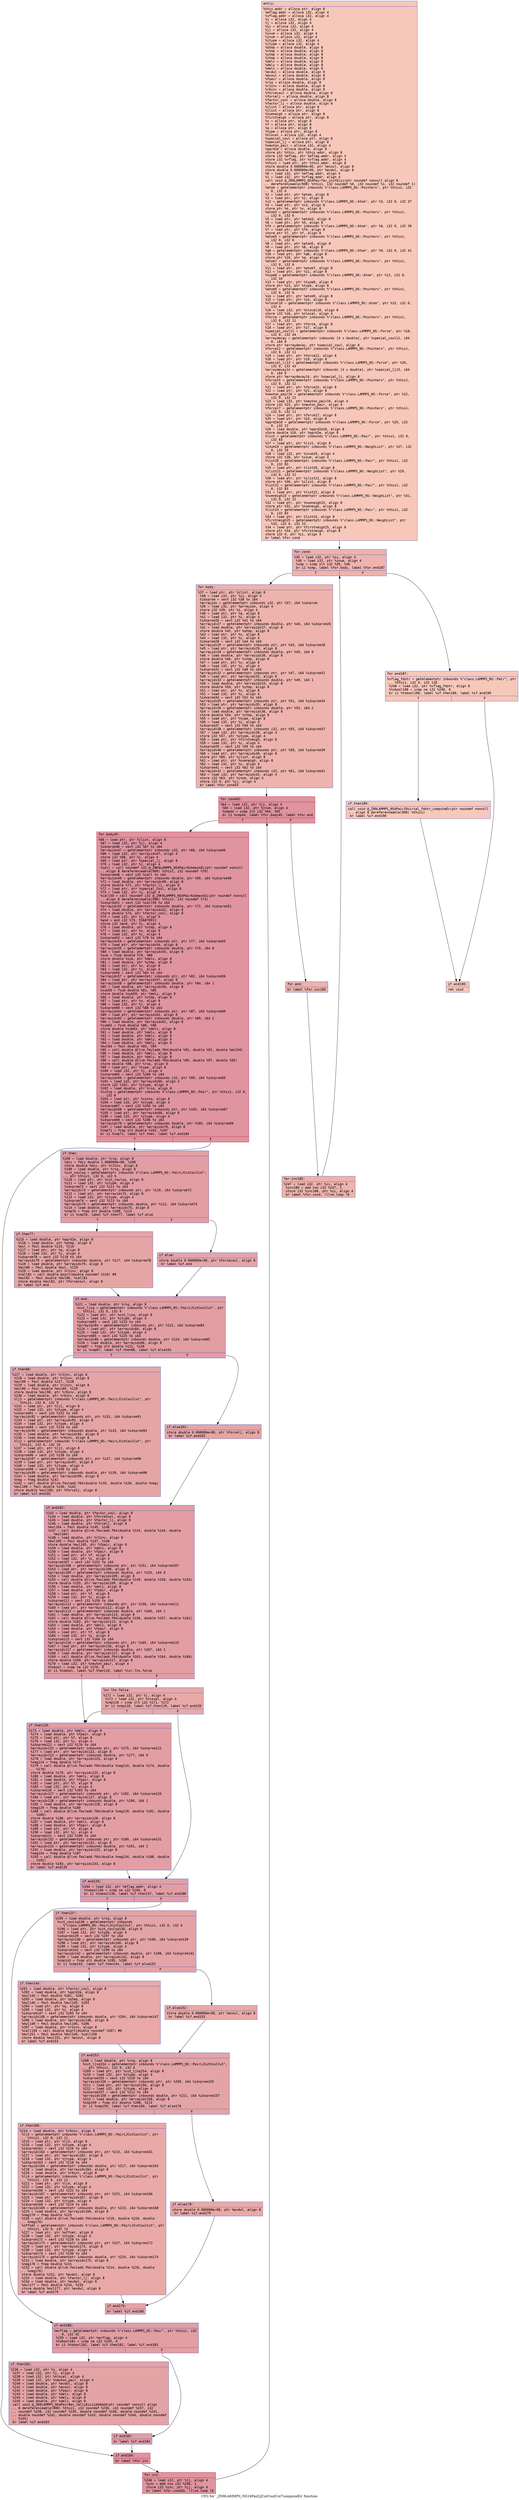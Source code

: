 digraph "CFG for '_ZN9LAMMPS_NS16PairLJCutCoulCut7computeEii' function" {
	label="CFG for '_ZN9LAMMPS_NS16PairLJCutCoulCut7computeEii' function";

	Node0x55c2a7590390 [shape=record,color="#3d50c3ff", style=filled, fillcolor="#ec7f6370" fontname="Courier",label="{entry:\l|  %this.addr = alloca ptr, align 8\l  %eflag.addr = alloca i32, align 4\l  %vflag.addr = alloca i32, align 4\l  %i = alloca i32, align 4\l  %j = alloca i32, align 4\l  %ii = alloca i32, align 4\l  %jj = alloca i32, align 4\l  %inum = alloca i32, align 4\l  %jnum = alloca i32, align 4\l  %itype = alloca i32, align 4\l  %jtype = alloca i32, align 4\l  %qtmp = alloca double, align 8\l  %xtmp = alloca double, align 8\l  %ytmp = alloca double, align 8\l  %ztmp = alloca double, align 8\l  %delx = alloca double, align 8\l  %dely = alloca double, align 8\l  %delz = alloca double, align 8\l  %evdwl = alloca double, align 8\l  %ecoul = alloca double, align 8\l  %fpair = alloca double, align 8\l  %rsq = alloca double, align 8\l  %r2inv = alloca double, align 8\l  %r6inv = alloca double, align 8\l  %forcecoul = alloca double, align 8\l  %forcelj = alloca double, align 8\l  %factor_coul = alloca double, align 8\l  %factor_lj = alloca double, align 8\l  %ilist = alloca ptr, align 8\l  %jlist = alloca ptr, align 8\l  %numneigh = alloca ptr, align 8\l  %firstneigh = alloca ptr, align 8\l  %x = alloca ptr, align 8\l  %f = alloca ptr, align 8\l  %q = alloca ptr, align 8\l  %type = alloca ptr, align 8\l  %nlocal = alloca i32, align 4\l  %special_coul = alloca ptr, align 8\l  %special_lj = alloca ptr, align 8\l  %newton_pair = alloca i32, align 4\l  %qqrd2e = alloca double, align 8\l  store ptr %this, ptr %this.addr, align 8\l  store i32 %eflag, ptr %eflag.addr, align 4\l  store i32 %vflag, ptr %vflag.addr, align 4\l  %this1 = load ptr, ptr %this.addr, align 8\l  store double 0.000000e+00, ptr %ecoul, align 8\l  store double 0.000000e+00, ptr %evdwl, align 8\l  %0 = load i32, ptr %eflag.addr, align 4\l  %1 = load i32, ptr %vflag.addr, align 4\l  call void @_ZN9LAMMPS_NS4Pair7ev_initEiii(ptr noundef nonnull align 8\l... dereferenceable(908) %this1, i32 noundef %0, i32 noundef %1, i32 noundef 1)\l  %atom = getelementptr inbounds %\"class.LAMMPS_NS::Pointers\", ptr %this1, i32\l... 0, i32 6\l  %2 = load ptr, ptr %atom, align 8\l  %3 = load ptr, ptr %2, align 8\l  %x2 = getelementptr inbounds %\"class.LAMMPS_NS::Atom\", ptr %3, i32 0, i32 37\l  %4 = load ptr, ptr %x2, align 8\l  store ptr %4, ptr %x, align 8\l  %atom3 = getelementptr inbounds %\"class.LAMMPS_NS::Pointers\", ptr %this1,\l... i32 0, i32 6\l  %5 = load ptr, ptr %atom3, align 8\l  %6 = load ptr, ptr %5, align 8\l  %f4 = getelementptr inbounds %\"class.LAMMPS_NS::Atom\", ptr %6, i32 0, i32 39\l  %7 = load ptr, ptr %f4, align 8\l  store ptr %7, ptr %f, align 8\l  %atom5 = getelementptr inbounds %\"class.LAMMPS_NS::Pointers\", ptr %this1,\l... i32 0, i32 6\l  %8 = load ptr, ptr %atom5, align 8\l  %9 = load ptr, ptr %8, align 8\l  %q6 = getelementptr inbounds %\"class.LAMMPS_NS::Atom\", ptr %9, i32 0, i32 41\l  %10 = load ptr, ptr %q6, align 8\l  store ptr %10, ptr %q, align 8\l  %atom7 = getelementptr inbounds %\"class.LAMMPS_NS::Pointers\", ptr %this1,\l... i32 0, i32 6\l  %11 = load ptr, ptr %atom7, align 8\l  %12 = load ptr, ptr %11, align 8\l  %type8 = getelementptr inbounds %\"class.LAMMPS_NS::Atom\", ptr %12, i32 0,\l... i32 34\l  %13 = load ptr, ptr %type8, align 8\l  store ptr %13, ptr %type, align 8\l  %atom9 = getelementptr inbounds %\"class.LAMMPS_NS::Pointers\", ptr %this1,\l... i32 0, i32 6\l  %14 = load ptr, ptr %atom9, align 8\l  %15 = load ptr, ptr %14, align 8\l  %nlocal10 = getelementptr inbounds %\"class.LAMMPS_NS::Atom\", ptr %15, i32 0,\l... i32 4\l  %16 = load i32, ptr %nlocal10, align 8\l  store i32 %16, ptr %nlocal, align 4\l  %force = getelementptr inbounds %\"class.LAMMPS_NS::Pointers\", ptr %this1,\l... i32 0, i32 11\l  %17 = load ptr, ptr %force, align 8\l  %18 = load ptr, ptr %17, align 8\l  %special_coul11 = getelementptr inbounds %\"class.LAMMPS_NS::Force\", ptr %18,\l... i32 0, i32 44\l  %arraydecay = getelementptr inbounds [4 x double], ptr %special_coul11, i64\l... 0, i64 0\l  store ptr %arraydecay, ptr %special_coul, align 8\l  %force12 = getelementptr inbounds %\"class.LAMMPS_NS::Pointers\", ptr %this1,\l... i32 0, i32 11\l  %19 = load ptr, ptr %force12, align 8\l  %20 = load ptr, ptr %19, align 8\l  %special_lj13 = getelementptr inbounds %\"class.LAMMPS_NS::Force\", ptr %20,\l... i32 0, i32 43\l  %arraydecay14 = getelementptr inbounds [4 x double], ptr %special_lj13, i64\l... 0, i64 0\l  store ptr %arraydecay14, ptr %special_lj, align 8\l  %force15 = getelementptr inbounds %\"class.LAMMPS_NS::Pointers\", ptr %this1,\l... i32 0, i32 11\l  %21 = load ptr, ptr %force15, align 8\l  %22 = load ptr, ptr %21, align 8\l  %newton_pair16 = getelementptr inbounds %\"class.LAMMPS_NS::Force\", ptr %22,\l... i32 0, i32 22\l  %23 = load i32, ptr %newton_pair16, align 4\l  store i32 %23, ptr %newton_pair, align 4\l  %force17 = getelementptr inbounds %\"class.LAMMPS_NS::Pointers\", ptr %this1,\l... i32 0, i32 11\l  %24 = load ptr, ptr %force17, align 8\l  %25 = load ptr, ptr %24, align 8\l  %qqrd2e18 = getelementptr inbounds %\"class.LAMMPS_NS::Force\", ptr %25, i32\l... 0, i32 12\l  %26 = load double, ptr %qqrd2e18, align 8\l  store double %26, ptr %qqrd2e, align 8\l  %list = getelementptr inbounds %\"class.LAMMPS_NS::Pair\", ptr %this1, i32 0,\l... i32 83\l  %27 = load ptr, ptr %list, align 8\l  %inum19 = getelementptr inbounds %\"class.LAMMPS_NS::NeighList\", ptr %27, i32\l... 0, i32 19\l  %28 = load i32, ptr %inum19, align 4\l  store i32 %28, ptr %inum, align 4\l  %list20 = getelementptr inbounds %\"class.LAMMPS_NS::Pair\", ptr %this1, i32\l... 0, i32 83\l  %29 = load ptr, ptr %list20, align 8\l  %ilist21 = getelementptr inbounds %\"class.LAMMPS_NS::NeighList\", ptr %29,\l... i32 0, i32 21\l  %30 = load ptr, ptr %ilist21, align 8\l  store ptr %30, ptr %ilist, align 8\l  %list22 = getelementptr inbounds %\"class.LAMMPS_NS::Pair\", ptr %this1, i32\l... 0, i32 83\l  %31 = load ptr, ptr %list22, align 8\l  %numneigh23 = getelementptr inbounds %\"class.LAMMPS_NS::NeighList\", ptr %31,\l... i32 0, i32 22\l  %32 = load ptr, ptr %numneigh23, align 8\l  store ptr %32, ptr %numneigh, align 8\l  %list24 = getelementptr inbounds %\"class.LAMMPS_NS::Pair\", ptr %this1, i32\l... 0, i32 83\l  %33 = load ptr, ptr %list24, align 8\l  %firstneigh25 = getelementptr inbounds %\"class.LAMMPS_NS::NeighList\", ptr\l... %33, i32 0, i32 23\l  %34 = load ptr, ptr %firstneigh25, align 8\l  store ptr %34, ptr %firstneigh, align 8\l  store i32 0, ptr %ii, align 4\l  br label %for.cond\l}"];
	Node0x55c2a7590390 -> Node0x55c2a7597c90[tooltip="entry -> for.cond\nProbability 100.00%" ];
	Node0x55c2a7597c90 [shape=record,color="#3d50c3ff", style=filled, fillcolor="#d6524470" fontname="Courier",label="{for.cond:\l|  %35 = load i32, ptr %ii, align 4\l  %36 = load i32, ptr %inum, align 4\l  %cmp = icmp slt i32 %35, %36\l  br i1 %cmp, label %for.body, label %for.end187\l|{<s0>T|<s1>F}}"];
	Node0x55c2a7597c90:s0 -> Node0x55c2a7597f30[tooltip="for.cond -> for.body\nProbability 96.88%" ];
	Node0x55c2a7597c90:s1 -> Node0x55c2a7597fb0[tooltip="for.cond -> for.end187\nProbability 3.12%" ];
	Node0x55c2a7597f30 [shape=record,color="#3d50c3ff", style=filled, fillcolor="#d6524470" fontname="Courier",label="{for.body:\l|  %37 = load ptr, ptr %ilist, align 8\l  %38 = load i32, ptr %ii, align 4\l  %idxprom = sext i32 %38 to i64\l  %arrayidx = getelementptr inbounds i32, ptr %37, i64 %idxprom\l  %39 = load i32, ptr %arrayidx, align 4\l  store i32 %39, ptr %i, align 4\l  %40 = load ptr, ptr %q, align 8\l  %41 = load i32, ptr %i, align 4\l  %idxprom26 = sext i32 %41 to i64\l  %arrayidx27 = getelementptr inbounds double, ptr %40, i64 %idxprom26\l  %42 = load double, ptr %arrayidx27, align 8\l  store double %42, ptr %qtmp, align 8\l  %43 = load ptr, ptr %x, align 8\l  %44 = load i32, ptr %i, align 4\l  %idxprom28 = sext i32 %44 to i64\l  %arrayidx29 = getelementptr inbounds ptr, ptr %43, i64 %idxprom28\l  %45 = load ptr, ptr %arrayidx29, align 8\l  %arrayidx30 = getelementptr inbounds double, ptr %45, i64 0\l  %46 = load double, ptr %arrayidx30, align 8\l  store double %46, ptr %xtmp, align 8\l  %47 = load ptr, ptr %x, align 8\l  %48 = load i32, ptr %i, align 4\l  %idxprom31 = sext i32 %48 to i64\l  %arrayidx32 = getelementptr inbounds ptr, ptr %47, i64 %idxprom31\l  %49 = load ptr, ptr %arrayidx32, align 8\l  %arrayidx33 = getelementptr inbounds double, ptr %49, i64 1\l  %50 = load double, ptr %arrayidx33, align 8\l  store double %50, ptr %ytmp, align 8\l  %51 = load ptr, ptr %x, align 8\l  %52 = load i32, ptr %i, align 4\l  %idxprom34 = sext i32 %52 to i64\l  %arrayidx35 = getelementptr inbounds ptr, ptr %51, i64 %idxprom34\l  %53 = load ptr, ptr %arrayidx35, align 8\l  %arrayidx36 = getelementptr inbounds double, ptr %53, i64 2\l  %54 = load double, ptr %arrayidx36, align 8\l  store double %54, ptr %ztmp, align 8\l  %55 = load ptr, ptr %type, align 8\l  %56 = load i32, ptr %i, align 4\l  %idxprom37 = sext i32 %56 to i64\l  %arrayidx38 = getelementptr inbounds i32, ptr %55, i64 %idxprom37\l  %57 = load i32, ptr %arrayidx38, align 4\l  store i32 %57, ptr %itype, align 4\l  %58 = load ptr, ptr %firstneigh, align 8\l  %59 = load i32, ptr %i, align 4\l  %idxprom39 = sext i32 %59 to i64\l  %arrayidx40 = getelementptr inbounds ptr, ptr %58, i64 %idxprom39\l  %60 = load ptr, ptr %arrayidx40, align 8\l  store ptr %60, ptr %jlist, align 8\l  %61 = load ptr, ptr %numneigh, align 8\l  %62 = load i32, ptr %i, align 4\l  %idxprom41 = sext i32 %62 to i64\l  %arrayidx42 = getelementptr inbounds i32, ptr %61, i64 %idxprom41\l  %63 = load i32, ptr %arrayidx42, align 4\l  store i32 %63, ptr %jnum, align 4\l  store i32 0, ptr %jj, align 4\l  br label %for.cond43\l}"];
	Node0x55c2a7597f30 -> Node0x55c2a75938e0[tooltip="for.body -> for.cond43\nProbability 100.00%" ];
	Node0x55c2a75938e0 [shape=record,color="#b70d28ff", style=filled, fillcolor="#b70d2870" fontname="Courier",label="{for.cond43:\l|  %64 = load i32, ptr %jj, align 4\l  %65 = load i32, ptr %jnum, align 4\l  %cmp44 = icmp slt i32 %64, %65\l  br i1 %cmp44, label %for.body45, label %for.end\l|{<s0>T|<s1>F}}"];
	Node0x55c2a75938e0:s0 -> Node0x55c2a7593b80[tooltip="for.cond43 -> for.body45\nProbability 96.88%" ];
	Node0x55c2a75938e0:s1 -> Node0x55c2a7593c00[tooltip="for.cond43 -> for.end\nProbability 3.12%" ];
	Node0x55c2a7593b80 [shape=record,color="#b70d28ff", style=filled, fillcolor="#b70d2870" fontname="Courier",label="{for.body45:\l|  %66 = load ptr, ptr %jlist, align 8\l  %67 = load i32, ptr %jj, align 4\l  %idxprom46 = sext i32 %67 to i64\l  %arrayidx47 = getelementptr inbounds i32, ptr %66, i64 %idxprom46\l  %68 = load i32, ptr %arrayidx47, align 4\l  store i32 %68, ptr %j, align 4\l  %69 = load ptr, ptr %special_lj, align 8\l  %70 = load i32, ptr %j, align 4\l  %call = call noundef i32 @_ZNK9LAMMPS_NS4Pair6sbmaskEi(ptr noundef nonnull\l... align 8 dereferenceable(908) %this1, i32 noundef %70)\l  %idxprom48 = sext i32 %call to i64\l  %arrayidx49 = getelementptr inbounds double, ptr %69, i64 %idxprom48\l  %71 = load double, ptr %arrayidx49, align 8\l  store double %71, ptr %factor_lj, align 8\l  %72 = load ptr, ptr %special_coul, align 8\l  %73 = load i32, ptr %j, align 4\l  %call50 = call noundef i32 @_ZNK9LAMMPS_NS4Pair6sbmaskEi(ptr noundef nonnull\l... align 8 dereferenceable(908) %this1, i32 noundef %73)\l  %idxprom51 = sext i32 %call50 to i64\l  %arrayidx52 = getelementptr inbounds double, ptr %72, i64 %idxprom51\l  %74 = load double, ptr %arrayidx52, align 8\l  store double %74, ptr %factor_coul, align 8\l  %75 = load i32, ptr %j, align 4\l  %and = and i32 %75, 536870911\l  store i32 %and, ptr %j, align 4\l  %76 = load double, ptr %xtmp, align 8\l  %77 = load ptr, ptr %x, align 8\l  %78 = load i32, ptr %j, align 4\l  %idxprom53 = sext i32 %78 to i64\l  %arrayidx54 = getelementptr inbounds ptr, ptr %77, i64 %idxprom53\l  %79 = load ptr, ptr %arrayidx54, align 8\l  %arrayidx55 = getelementptr inbounds double, ptr %79, i64 0\l  %80 = load double, ptr %arrayidx55, align 8\l  %sub = fsub double %76, %80\l  store double %sub, ptr %delx, align 8\l  %81 = load double, ptr %ytmp, align 8\l  %82 = load ptr, ptr %x, align 8\l  %83 = load i32, ptr %j, align 4\l  %idxprom56 = sext i32 %83 to i64\l  %arrayidx57 = getelementptr inbounds ptr, ptr %82, i64 %idxprom56\l  %84 = load ptr, ptr %arrayidx57, align 8\l  %arrayidx58 = getelementptr inbounds double, ptr %84, i64 1\l  %85 = load double, ptr %arrayidx58, align 8\l  %sub59 = fsub double %81, %85\l  store double %sub59, ptr %dely, align 8\l  %86 = load double, ptr %ztmp, align 8\l  %87 = load ptr, ptr %x, align 8\l  %88 = load i32, ptr %j, align 4\l  %idxprom60 = sext i32 %88 to i64\l  %arrayidx61 = getelementptr inbounds ptr, ptr %87, i64 %idxprom60\l  %89 = load ptr, ptr %arrayidx61, align 8\l  %arrayidx62 = getelementptr inbounds double, ptr %89, i64 2\l  %90 = load double, ptr %arrayidx62, align 8\l  %sub63 = fsub double %86, %90\l  store double %sub63, ptr %delz, align 8\l  %91 = load double, ptr %delx, align 8\l  %92 = load double, ptr %delx, align 8\l  %93 = load double, ptr %dely, align 8\l  %94 = load double, ptr %dely, align 8\l  %mul64 = fmul double %93, %94\l  %95 = call double @llvm.fmuladd.f64(double %91, double %92, double %mul64)\l  %96 = load double, ptr %delz, align 8\l  %97 = load double, ptr %delz, align 8\l  %98 = call double @llvm.fmuladd.f64(double %96, double %97, double %95)\l  store double %98, ptr %rsq, align 8\l  %99 = load ptr, ptr %type, align 8\l  %100 = load i32, ptr %j, align 4\l  %idxprom65 = sext i32 %100 to i64\l  %arrayidx66 = getelementptr inbounds i32, ptr %99, i64 %idxprom65\l  %101 = load i32, ptr %arrayidx66, align 4\l  store i32 %101, ptr %jtype, align 4\l  %102 = load double, ptr %rsq, align 8\l  %cutsq = getelementptr inbounds %\"class.LAMMPS_NS::Pair\", ptr %this1, i32 0,\l... i32 8\l  %103 = load ptr, ptr %cutsq, align 8\l  %104 = load i32, ptr %itype, align 4\l  %idxprom67 = sext i32 %104 to i64\l  %arrayidx68 = getelementptr inbounds ptr, ptr %103, i64 %idxprom67\l  %105 = load ptr, ptr %arrayidx68, align 8\l  %106 = load i32, ptr %jtype, align 4\l  %idxprom69 = sext i32 %106 to i64\l  %arrayidx70 = getelementptr inbounds double, ptr %105, i64 %idxprom69\l  %107 = load double, ptr %arrayidx70, align 8\l  %cmp71 = fcmp olt double %102, %107\l  br i1 %cmp71, label %if.then, label %if.end184\l|{<s0>T|<s1>F}}"];
	Node0x55c2a7593b80:s0 -> Node0x55c2a759ef00[tooltip="for.body45 -> if.then\nProbability 50.00%" ];
	Node0x55c2a7593b80:s1 -> Node0x55c2a759ef50[tooltip="for.body45 -> if.end184\nProbability 50.00%" ];
	Node0x55c2a759ef00 [shape=record,color="#3d50c3ff", style=filled, fillcolor="#be242e70" fontname="Courier",label="{if.then:\l|  %108 = load double, ptr %rsq, align 8\l  %div = fdiv double 1.000000e+00, %108\l  store double %div, ptr %r2inv, align 8\l  %109 = load double, ptr %rsq, align 8\l  %cut_coulsq = getelementptr inbounds %\"class.LAMMPS_NS::PairLJCutCoulCut\",\l... ptr %this1, i32 0, i32 6\l  %110 = load ptr, ptr %cut_coulsq, align 8\l  %111 = load i32, ptr %itype, align 4\l  %idxprom72 = sext i32 %111 to i64\l  %arrayidx73 = getelementptr inbounds ptr, ptr %110, i64 %idxprom72\l  %112 = load ptr, ptr %arrayidx73, align 8\l  %113 = load i32, ptr %jtype, align 4\l  %idxprom74 = sext i32 %113 to i64\l  %arrayidx75 = getelementptr inbounds double, ptr %112, i64 %idxprom74\l  %114 = load double, ptr %arrayidx75, align 8\l  %cmp76 = fcmp olt double %109, %114\l  br i1 %cmp76, label %if.then77, label %if.else\l|{<s0>T|<s1>F}}"];
	Node0x55c2a759ef00:s0 -> Node0x55c2a759fa30[tooltip="if.then -> if.then77\nProbability 50.00%" ];
	Node0x55c2a759ef00:s1 -> Node0x55c2a759fab0[tooltip="if.then -> if.else\nProbability 50.00%" ];
	Node0x55c2a759fa30 [shape=record,color="#3d50c3ff", style=filled, fillcolor="#c5333470" fontname="Courier",label="{if.then77:\l|  %115 = load double, ptr %qqrd2e, align 8\l  %116 = load double, ptr %qtmp, align 8\l  %mul = fmul double %115, %116\l  %117 = load ptr, ptr %q, align 8\l  %118 = load i32, ptr %j, align 4\l  %idxprom78 = sext i32 %118 to i64\l  %arrayidx79 = getelementptr inbounds double, ptr %117, i64 %idxprom78\l  %119 = load double, ptr %arrayidx79, align 8\l  %mul80 = fmul double %mul, %119\l  %120 = load double, ptr %r2inv, align 8\l  %call81 = call double @sqrt(double noundef %120) #9\l  %mul82 = fmul double %mul80, %call81\l  store double %mul82, ptr %forcecoul, align 8\l  br label %if.end\l}"];
	Node0x55c2a759fa30 -> Node0x55c2a75a0500[tooltip="if.then77 -> if.end\nProbability 100.00%" ];
	Node0x55c2a759fab0 [shape=record,color="#3d50c3ff", style=filled, fillcolor="#c5333470" fontname="Courier",label="{if.else:\l|  store double 0.000000e+00, ptr %forcecoul, align 8\l  br label %if.end\l}"];
	Node0x55c2a759fab0 -> Node0x55c2a75a0500[tooltip="if.else -> if.end\nProbability 100.00%" ];
	Node0x55c2a75a0500 [shape=record,color="#3d50c3ff", style=filled, fillcolor="#be242e70" fontname="Courier",label="{if.end:\l|  %121 = load double, ptr %rsq, align 8\l  %cut_ljsq = getelementptr inbounds %\"class.LAMMPS_NS::PairLJCutCoulCut\", ptr\l... %this1, i32 0, i32 4\l  %122 = load ptr, ptr %cut_ljsq, align 8\l  %123 = load i32, ptr %itype, align 4\l  %idxprom83 = sext i32 %123 to i64\l  %arrayidx84 = getelementptr inbounds ptr, ptr %122, i64 %idxprom83\l  %124 = load ptr, ptr %arrayidx84, align 8\l  %125 = load i32, ptr %jtype, align 4\l  %idxprom85 = sext i32 %125 to i64\l  %arrayidx86 = getelementptr inbounds double, ptr %124, i64 %idxprom85\l  %126 = load double, ptr %arrayidx86, align 8\l  %cmp87 = fcmp olt double %121, %126\l  br i1 %cmp87, label %if.then88, label %if.else101\l|{<s0>T|<s1>F}}"];
	Node0x55c2a75a0500:s0 -> Node0x55c2a75a0ed0[tooltip="if.end -> if.then88\nProbability 50.00%" ];
	Node0x55c2a75a0500:s1 -> Node0x55c2a75a0f50[tooltip="if.end -> if.else101\nProbability 50.00%" ];
	Node0x55c2a75a0ed0 [shape=record,color="#3d50c3ff", style=filled, fillcolor="#c5333470" fontname="Courier",label="{if.then88:\l|  %127 = load double, ptr %r2inv, align 8\l  %128 = load double, ptr %r2inv, align 8\l  %mul89 = fmul double %127, %128\l  %129 = load double, ptr %r2inv, align 8\l  %mul90 = fmul double %mul89, %129\l  store double %mul90, ptr %r6inv, align 8\l  %130 = load double, ptr %r6inv, align 8\l  %lj1 = getelementptr inbounds %\"class.LAMMPS_NS::PairLJCutCoulCut\", ptr\l... %this1, i32 0, i32 9\l  %131 = load ptr, ptr %lj1, align 8\l  %132 = load i32, ptr %itype, align 4\l  %idxprom91 = sext i32 %132 to i64\l  %arrayidx92 = getelementptr inbounds ptr, ptr %131, i64 %idxprom91\l  %133 = load ptr, ptr %arrayidx92, align 8\l  %134 = load i32, ptr %jtype, align 4\l  %idxprom93 = sext i32 %134 to i64\l  %arrayidx94 = getelementptr inbounds double, ptr %133, i64 %idxprom93\l  %135 = load double, ptr %arrayidx94, align 8\l  %136 = load double, ptr %r6inv, align 8\l  %lj2 = getelementptr inbounds %\"class.LAMMPS_NS::PairLJCutCoulCut\", ptr\l... %this1, i32 0, i32 10\l  %137 = load ptr, ptr %lj2, align 8\l  %138 = load i32, ptr %itype, align 4\l  %idxprom96 = sext i32 %138 to i64\l  %arrayidx97 = getelementptr inbounds ptr, ptr %137, i64 %idxprom96\l  %139 = load ptr, ptr %arrayidx97, align 8\l  %140 = load i32, ptr %jtype, align 4\l  %idxprom98 = sext i32 %140 to i64\l  %arrayidx99 = getelementptr inbounds double, ptr %139, i64 %idxprom98\l  %141 = load double, ptr %arrayidx99, align 8\l  %neg = fneg double %141\l  %142 = call double @llvm.fmuladd.f64(double %135, double %136, double %neg)\l  %mul100 = fmul double %130, %142\l  store double %mul100, ptr %forcelj, align 8\l  br label %if.end102\l}"];
	Node0x55c2a75a0ed0 -> Node0x55c2a75a2430[tooltip="if.then88 -> if.end102\nProbability 100.00%" ];
	Node0x55c2a75a0f50 [shape=record,color="#3d50c3ff", style=filled, fillcolor="#c5333470" fontname="Courier",label="{if.else101:\l|  store double 0.000000e+00, ptr %forcelj, align 8\l  br label %if.end102\l}"];
	Node0x55c2a75a0f50 -> Node0x55c2a75a2430[tooltip="if.else101 -> if.end102\nProbability 100.00%" ];
	Node0x55c2a75a2430 [shape=record,color="#3d50c3ff", style=filled, fillcolor="#be242e70" fontname="Courier",label="{if.end102:\l|  %143 = load double, ptr %factor_coul, align 8\l  %144 = load double, ptr %forcecoul, align 8\l  %145 = load double, ptr %factor_lj, align 8\l  %146 = load double, ptr %forcelj, align 8\l  %mul104 = fmul double %145, %146\l  %147 = call double @llvm.fmuladd.f64(double %143, double %144, double\l... %mul104)\l  %148 = load double, ptr %r2inv, align 8\l  %mul105 = fmul double %147, %148\l  store double %mul105, ptr %fpair, align 8\l  %149 = load double, ptr %delx, align 8\l  %150 = load double, ptr %fpair, align 8\l  %151 = load ptr, ptr %f, align 8\l  %152 = load i32, ptr %i, align 4\l  %idxprom107 = sext i32 %152 to i64\l  %arrayidx108 = getelementptr inbounds ptr, ptr %151, i64 %idxprom107\l  %153 = load ptr, ptr %arrayidx108, align 8\l  %arrayidx109 = getelementptr inbounds double, ptr %153, i64 0\l  %154 = load double, ptr %arrayidx109, align 8\l  %155 = call double @llvm.fmuladd.f64(double %149, double %150, double %154)\l  store double %155, ptr %arrayidx109, align 8\l  %156 = load double, ptr %dely, align 8\l  %157 = load double, ptr %fpair, align 8\l  %158 = load ptr, ptr %f, align 8\l  %159 = load i32, ptr %i, align 4\l  %idxprom111 = sext i32 %159 to i64\l  %arrayidx112 = getelementptr inbounds ptr, ptr %158, i64 %idxprom111\l  %160 = load ptr, ptr %arrayidx112, align 8\l  %arrayidx113 = getelementptr inbounds double, ptr %160, i64 1\l  %161 = load double, ptr %arrayidx113, align 8\l  %162 = call double @llvm.fmuladd.f64(double %156, double %157, double %161)\l  store double %162, ptr %arrayidx113, align 8\l  %163 = load double, ptr %delz, align 8\l  %164 = load double, ptr %fpair, align 8\l  %165 = load ptr, ptr %f, align 8\l  %166 = load i32, ptr %i, align 4\l  %idxprom115 = sext i32 %166 to i64\l  %arrayidx116 = getelementptr inbounds ptr, ptr %165, i64 %idxprom115\l  %167 = load ptr, ptr %arrayidx116, align 8\l  %arrayidx117 = getelementptr inbounds double, ptr %167, i64 2\l  %168 = load double, ptr %arrayidx117, align 8\l  %169 = call double @llvm.fmuladd.f64(double %163, double %164, double %168)\l  store double %169, ptr %arrayidx117, align 8\l  %170 = load i32, ptr %newton_pair, align 4\l  %tobool = icmp ne i32 %170, 0\l  br i1 %tobool, label %if.then119, label %lor.lhs.false\l|{<s0>T|<s1>F}}"];
	Node0x55c2a75a2430:s0 -> Node0x55c2a75a3ec0[tooltip="if.end102 -> if.then119\nProbability 62.50%" ];
	Node0x55c2a75a2430:s1 -> Node0x55c2a75a3f10[tooltip="if.end102 -> lor.lhs.false\nProbability 37.50%" ];
	Node0x55c2a75a3f10 [shape=record,color="#3d50c3ff", style=filled, fillcolor="#ca3b3770" fontname="Courier",label="{lor.lhs.false:\l|  %171 = load i32, ptr %j, align 4\l  %172 = load i32, ptr %nlocal, align 4\l  %cmp118 = icmp slt i32 %171, %172\l  br i1 %cmp118, label %if.then119, label %if.end135\l|{<s0>T|<s1>F}}"];
	Node0x55c2a75a3f10:s0 -> Node0x55c2a75a3ec0[tooltip="lor.lhs.false -> if.then119\nProbability 50.00%" ];
	Node0x55c2a75a3f10:s1 -> Node0x55c2a75a41a0[tooltip="lor.lhs.false -> if.end135\nProbability 50.00%" ];
	Node0x55c2a75a3ec0 [shape=record,color="#3d50c3ff", style=filled, fillcolor="#be242e70" fontname="Courier",label="{if.then119:\l|  %173 = load double, ptr %delx, align 8\l  %174 = load double, ptr %fpair, align 8\l  %175 = load ptr, ptr %f, align 8\l  %176 = load i32, ptr %j, align 4\l  %idxprom121 = sext i32 %176 to i64\l  %arrayidx122 = getelementptr inbounds ptr, ptr %175, i64 %idxprom121\l  %177 = load ptr, ptr %arrayidx122, align 8\l  %arrayidx123 = getelementptr inbounds double, ptr %177, i64 0\l  %178 = load double, ptr %arrayidx123, align 8\l  %neg124 = fneg double %173\l  %179 = call double @llvm.fmuladd.f64(double %neg124, double %174, double\l... %178)\l  store double %179, ptr %arrayidx123, align 8\l  %180 = load double, ptr %dely, align 8\l  %181 = load double, ptr %fpair, align 8\l  %182 = load ptr, ptr %f, align 8\l  %183 = load i32, ptr %j, align 4\l  %idxprom126 = sext i32 %183 to i64\l  %arrayidx127 = getelementptr inbounds ptr, ptr %182, i64 %idxprom126\l  %184 = load ptr, ptr %arrayidx127, align 8\l  %arrayidx128 = getelementptr inbounds double, ptr %184, i64 1\l  %185 = load double, ptr %arrayidx128, align 8\l  %neg129 = fneg double %180\l  %186 = call double @llvm.fmuladd.f64(double %neg129, double %181, double\l... %185)\l  store double %186, ptr %arrayidx128, align 8\l  %187 = load double, ptr %delz, align 8\l  %188 = load double, ptr %fpair, align 8\l  %189 = load ptr, ptr %f, align 8\l  %190 = load i32, ptr %j, align 4\l  %idxprom131 = sext i32 %190 to i64\l  %arrayidx132 = getelementptr inbounds ptr, ptr %189, i64 %idxprom131\l  %191 = load ptr, ptr %arrayidx132, align 8\l  %arrayidx133 = getelementptr inbounds double, ptr %191, i64 2\l  %192 = load double, ptr %arrayidx133, align 8\l  %neg134 = fneg double %187\l  %193 = call double @llvm.fmuladd.f64(double %neg134, double %188, double\l... %192)\l  store double %193, ptr %arrayidx133, align 8\l  br label %if.end135\l}"];
	Node0x55c2a75a3ec0 -> Node0x55c2a75a41a0[tooltip="if.then119 -> if.end135\nProbability 100.00%" ];
	Node0x55c2a75a41a0 [shape=record,color="#3d50c3ff", style=filled, fillcolor="#be242e70" fontname="Courier",label="{if.end135:\l|  %194 = load i32, ptr %eflag.addr, align 4\l  %tobool136 = icmp ne i32 %194, 0\l  br i1 %tobool136, label %if.then137, label %if.end180\l|{<s0>T|<s1>F}}"];
	Node0x55c2a75a41a0:s0 -> Node0x55c2a759dce0[tooltip="if.end135 -> if.then137\nProbability 62.50%" ];
	Node0x55c2a75a41a0:s1 -> Node0x55c2a759dd30[tooltip="if.end135 -> if.end180\nProbability 37.50%" ];
	Node0x55c2a759dce0 [shape=record,color="#3d50c3ff", style=filled, fillcolor="#c32e3170" fontname="Courier",label="{if.then137:\l|  %195 = load double, ptr %rsq, align 8\l  %cut_coulsq138 = getelementptr inbounds\l... %\"class.LAMMPS_NS::PairLJCutCoulCut\", ptr %this1, i32 0, i32 6\l  %196 = load ptr, ptr %cut_coulsq138, align 8\l  %197 = load i32, ptr %itype, align 4\l  %idxprom139 = sext i32 %197 to i64\l  %arrayidx140 = getelementptr inbounds ptr, ptr %196, i64 %idxprom139\l  %198 = load ptr, ptr %arrayidx140, align 8\l  %199 = load i32, ptr %jtype, align 4\l  %idxprom141 = sext i32 %199 to i64\l  %arrayidx142 = getelementptr inbounds double, ptr %198, i64 %idxprom141\l  %200 = load double, ptr %arrayidx142, align 8\l  %cmp143 = fcmp olt double %195, %200\l  br i1 %cmp143, label %if.then144, label %if.else152\l|{<s0>T|<s1>F}}"];
	Node0x55c2a759dce0:s0 -> Node0x55c2a759e5c0[tooltip="if.then137 -> if.then144\nProbability 50.00%" ];
	Node0x55c2a759dce0:s1 -> Node0x55c2a759e640[tooltip="if.then137 -> if.else152\nProbability 50.00%" ];
	Node0x55c2a759e5c0 [shape=record,color="#3d50c3ff", style=filled, fillcolor="#ca3b3770" fontname="Courier",label="{if.then144:\l|  %201 = load double, ptr %factor_coul, align 8\l  %202 = load double, ptr %qqrd2e, align 8\l  %mul145 = fmul double %201, %202\l  %203 = load double, ptr %qtmp, align 8\l  %mul146 = fmul double %mul145, %203\l  %204 = load ptr, ptr %q, align 8\l  %205 = load i32, ptr %j, align 4\l  %idxprom147 = sext i32 %205 to i64\l  %arrayidx148 = getelementptr inbounds double, ptr %204, i64 %idxprom147\l  %206 = load double, ptr %arrayidx148, align 8\l  %mul149 = fmul double %mul146, %206\l  %207 = load double, ptr %r2inv, align 8\l  %call150 = call double @sqrt(double noundef %207) #9\l  %mul151 = fmul double %mul149, %call150\l  store double %mul151, ptr %ecoul, align 8\l  br label %if.end153\l}"];
	Node0x55c2a759e5c0 -> Node0x55c2a75a8c30[tooltip="if.then144 -> if.end153\nProbability 100.00%" ];
	Node0x55c2a759e640 [shape=record,color="#3d50c3ff", style=filled, fillcolor="#ca3b3770" fontname="Courier",label="{if.else152:\l|  store double 0.000000e+00, ptr %ecoul, align 8\l  br label %if.end153\l}"];
	Node0x55c2a759e640 -> Node0x55c2a75a8c30[tooltip="if.else152 -> if.end153\nProbability 100.00%" ];
	Node0x55c2a75a8c30 [shape=record,color="#3d50c3ff", style=filled, fillcolor="#c32e3170" fontname="Courier",label="{if.end153:\l|  %208 = load double, ptr %rsq, align 8\l  %cut_ljsq154 = getelementptr inbounds %\"class.LAMMPS_NS::PairLJCutCoulCut\",\l... ptr %this1, i32 0, i32 4\l  %209 = load ptr, ptr %cut_ljsq154, align 8\l  %210 = load i32, ptr %itype, align 4\l  %idxprom155 = sext i32 %210 to i64\l  %arrayidx156 = getelementptr inbounds ptr, ptr %209, i64 %idxprom155\l  %211 = load ptr, ptr %arrayidx156, align 8\l  %212 = load i32, ptr %jtype, align 4\l  %idxprom157 = sext i32 %212 to i64\l  %arrayidx158 = getelementptr inbounds double, ptr %211, i64 %idxprom157\l  %213 = load double, ptr %arrayidx158, align 8\l  %cmp159 = fcmp olt double %208, %213\l  br i1 %cmp159, label %if.then160, label %if.else178\l|{<s0>T|<s1>F}}"];
	Node0x55c2a75a8c30:s0 -> Node0x55c2a75a95b0[tooltip="if.end153 -> if.then160\nProbability 50.00%" ];
	Node0x55c2a75a8c30:s1 -> Node0x55c2a75a9630[tooltip="if.end153 -> if.else178\nProbability 50.00%" ];
	Node0x55c2a75a95b0 [shape=record,color="#3d50c3ff", style=filled, fillcolor="#ca3b3770" fontname="Courier",label="{if.then160:\l|  %214 = load double, ptr %r6inv, align 8\l  %lj3 = getelementptr inbounds %\"class.LAMMPS_NS::PairLJCutCoulCut\", ptr\l... %this1, i32 0, i32 11\l  %215 = load ptr, ptr %lj3, align 8\l  %216 = load i32, ptr %itype, align 4\l  %idxprom161 = sext i32 %216 to i64\l  %arrayidx162 = getelementptr inbounds ptr, ptr %215, i64 %idxprom161\l  %217 = load ptr, ptr %arrayidx162, align 8\l  %218 = load i32, ptr %jtype, align 4\l  %idxprom163 = sext i32 %218 to i64\l  %arrayidx164 = getelementptr inbounds double, ptr %217, i64 %idxprom163\l  %219 = load double, ptr %arrayidx164, align 8\l  %220 = load double, ptr %r6inv, align 8\l  %lj4 = getelementptr inbounds %\"class.LAMMPS_NS::PairLJCutCoulCut\", ptr\l... %this1, i32 0, i32 12\l  %221 = load ptr, ptr %lj4, align 8\l  %222 = load i32, ptr %itype, align 4\l  %idxprom166 = sext i32 %222 to i64\l  %arrayidx167 = getelementptr inbounds ptr, ptr %221, i64 %idxprom166\l  %223 = load ptr, ptr %arrayidx167, align 8\l  %224 = load i32, ptr %jtype, align 4\l  %idxprom168 = sext i32 %224 to i64\l  %arrayidx169 = getelementptr inbounds double, ptr %223, i64 %idxprom168\l  %225 = load double, ptr %arrayidx169, align 8\l  %neg170 = fneg double %225\l  %226 = call double @llvm.fmuladd.f64(double %219, double %220, double\l... %neg170)\l  %offset = getelementptr inbounds %\"class.LAMMPS_NS::PairLJCutCoulCut\", ptr\l... %this1, i32 0, i32 13\l  %227 = load ptr, ptr %offset, align 8\l  %228 = load i32, ptr %itype, align 4\l  %idxprom172 = sext i32 %228 to i64\l  %arrayidx173 = getelementptr inbounds ptr, ptr %227, i64 %idxprom172\l  %229 = load ptr, ptr %arrayidx173, align 8\l  %230 = load i32, ptr %jtype, align 4\l  %idxprom174 = sext i32 %230 to i64\l  %arrayidx175 = getelementptr inbounds double, ptr %229, i64 %idxprom174\l  %231 = load double, ptr %arrayidx175, align 8\l  %neg176 = fneg double %231\l  %232 = call double @llvm.fmuladd.f64(double %214, double %226, double\l... %neg176)\l  store double %232, ptr %evdwl, align 8\l  %233 = load double, ptr %factor_lj, align 8\l  %234 = load double, ptr %evdwl, align 8\l  %mul177 = fmul double %234, %233\l  store double %mul177, ptr %evdwl, align 8\l  br label %if.end179\l}"];
	Node0x55c2a75a95b0 -> Node0x55c2a75ab210[tooltip="if.then160 -> if.end179\nProbability 100.00%" ];
	Node0x55c2a75a9630 [shape=record,color="#3d50c3ff", style=filled, fillcolor="#ca3b3770" fontname="Courier",label="{if.else178:\l|  store double 0.000000e+00, ptr %evdwl, align 8\l  br label %if.end179\l}"];
	Node0x55c2a75a9630 -> Node0x55c2a75ab210[tooltip="if.else178 -> if.end179\nProbability 100.00%" ];
	Node0x55c2a75ab210 [shape=record,color="#3d50c3ff", style=filled, fillcolor="#c32e3170" fontname="Courier",label="{if.end179:\l|  br label %if.end180\l}"];
	Node0x55c2a75ab210 -> Node0x55c2a759dd30[tooltip="if.end179 -> if.end180\nProbability 100.00%" ];
	Node0x55c2a759dd30 [shape=record,color="#3d50c3ff", style=filled, fillcolor="#be242e70" fontname="Courier",label="{if.end180:\l|  %evflag = getelementptr inbounds %\"class.LAMMPS_NS::Pair\", ptr %this1, i32\l... 0, i32 42\l  %235 = load i32, ptr %evflag, align 4\l  %tobool181 = icmp ne i32 %235, 0\l  br i1 %tobool181, label %if.then182, label %if.end183\l|{<s0>T|<s1>F}}"];
	Node0x55c2a759dd30:s0 -> Node0x55c2a7594ab0[tooltip="if.end180 -> if.then182\nProbability 62.50%" ];
	Node0x55c2a759dd30:s1 -> Node0x55c2a7594b30[tooltip="if.end180 -> if.end183\nProbability 37.50%" ];
	Node0x55c2a7594ab0 [shape=record,color="#3d50c3ff", style=filled, fillcolor="#c32e3170" fontname="Courier",label="{if.then182:\l|  %236 = load i32, ptr %i, align 4\l  %237 = load i32, ptr %j, align 4\l  %238 = load i32, ptr %nlocal, align 4\l  %239 = load i32, ptr %newton_pair, align 4\l  %240 = load double, ptr %evdwl, align 8\l  %241 = load double, ptr %ecoul, align 8\l  %242 = load double, ptr %fpair, align 8\l  %243 = load double, ptr %delx, align 8\l  %244 = load double, ptr %dely, align 8\l  %245 = load double, ptr %delz, align 8\l  call void @_ZN9LAMMPS_NS4Pair8ev_tallyEiiiidddddd(ptr noundef nonnull align\l... 8 dereferenceable(908) %this1, i32 noundef %236, i32 noundef %237, i32\l... noundef %238, i32 noundef %239, double noundef %240, double noundef %241,\l... double noundef %242, double noundef %243, double noundef %244, double noundef\l... %245)\l  br label %if.end183\l}"];
	Node0x55c2a7594ab0 -> Node0x55c2a7594b30[tooltip="if.then182 -> if.end183\nProbability 100.00%" ];
	Node0x55c2a7594b30 [shape=record,color="#3d50c3ff", style=filled, fillcolor="#be242e70" fontname="Courier",label="{if.end183:\l|  br label %if.end184\l}"];
	Node0x55c2a7594b30 -> Node0x55c2a759ef50[tooltip="if.end183 -> if.end184\nProbability 100.00%" ];
	Node0x55c2a759ef50 [shape=record,color="#b70d28ff", style=filled, fillcolor="#b70d2870" fontname="Courier",label="{if.end184:\l|  br label %for.inc\l}"];
	Node0x55c2a759ef50 -> Node0x55c2a7595740[tooltip="if.end184 -> for.inc\nProbability 100.00%" ];
	Node0x55c2a7595740 [shape=record,color="#b70d28ff", style=filled, fillcolor="#b70d2870" fontname="Courier",label="{for.inc:\l|  %246 = load i32, ptr %jj, align 4\l  %inc = add nsw i32 %246, 1\l  store i32 %inc, ptr %jj, align 4\l  br label %for.cond43, !llvm.loop !6\l}"];
	Node0x55c2a7595740 -> Node0x55c2a75938e0[tooltip="for.inc -> for.cond43\nProbability 100.00%" ];
	Node0x55c2a7593c00 [shape=record,color="#3d50c3ff", style=filled, fillcolor="#d6524470" fontname="Courier",label="{for.end:\l|  br label %for.inc185\l}"];
	Node0x55c2a7593c00 -> Node0x55c2a7596460[tooltip="for.end -> for.inc185\nProbability 100.00%" ];
	Node0x55c2a7596460 [shape=record,color="#3d50c3ff", style=filled, fillcolor="#d6524470" fontname="Courier",label="{for.inc185:\l|  %247 = load i32, ptr %ii, align 4\l  %inc186 = add nsw i32 %247, 1\l  store i32 %inc186, ptr %ii, align 4\l  br label %for.cond, !llvm.loop !8\l}"];
	Node0x55c2a7596460 -> Node0x55c2a7597c90[tooltip="for.inc185 -> for.cond\nProbability 100.00%" ];
	Node0x55c2a7597fb0 [shape=record,color="#3d50c3ff", style=filled, fillcolor="#ec7f6370" fontname="Courier",label="{for.end187:\l|  %vflag_fdotr = getelementptr inbounds %\"class.LAMMPS_NS::Pair\", ptr\l... %this1, i32 0, i32 118\l  %248 = load i32, ptr %vflag_fdotr, align 8\l  %tobool188 = icmp ne i32 %248, 0\l  br i1 %tobool188, label %if.then189, label %if.end190\l|{<s0>T|<s1>F}}"];
	Node0x55c2a7597fb0:s0 -> Node0x55c2a75af630[tooltip="for.end187 -> if.then189\nProbability 62.50%" ];
	Node0x55c2a7597fb0:s1 -> Node0x55c2a75af6b0[tooltip="for.end187 -> if.end190\nProbability 37.50%" ];
	Node0x55c2a75af630 [shape=record,color="#3d50c3ff", style=filled, fillcolor="#ed836670" fontname="Courier",label="{if.then189:\l|  call void @_ZN9LAMMPS_NS4Pair20virial_fdotr_computeEv(ptr noundef nonnull\l... align 8 dereferenceable(908) %this1)\l  br label %if.end190\l}"];
	Node0x55c2a75af630 -> Node0x55c2a75af6b0[tooltip="if.then189 -> if.end190\nProbability 100.00%" ];
	Node0x55c2a75af6b0 [shape=record,color="#3d50c3ff", style=filled, fillcolor="#ec7f6370" fontname="Courier",label="{if.end190:\l|  ret void\l}"];
}
